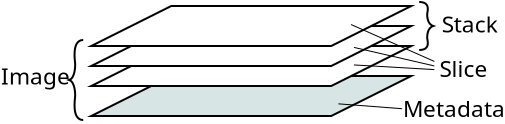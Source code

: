 <?xml version="1.0" encoding="UTF-8"?>
<dia:diagram xmlns:dia="http://www.lysator.liu.se/~alla/dia/">
  <dia:layer name="Background" visible="true" active="true">
    <dia:object type="Standard - Polygon" version="0" id="O0">
      <dia:attribute name="obj_pos">
        <dia:point val="16,7.5"/>
      </dia:attribute>
      <dia:attribute name="obj_bb">
        <dia:rectangle val="11.788,7.45;28.212,9.55"/>
      </dia:attribute>
      <dia:attribute name="poly_points">
        <dia:point val="16,7.5"/>
        <dia:point val="28,7.5"/>
        <dia:point val="24,9.5"/>
        <dia:point val="12,9.5"/>
      </dia:attribute>
      <dia:attribute name="line_width">
        <dia:real val="0.1"/>
      </dia:attribute>
      <dia:attribute name="inner_color">
        <dia:color val="#d8e5e5"/>
      </dia:attribute>
      <dia:attribute name="show_background">
        <dia:boolean val="true"/>
      </dia:attribute>
    </dia:object>
    <dia:object type="Standard - Polygon" version="0" id="O1">
      <dia:attribute name="obj_pos">
        <dia:point val="16,6"/>
      </dia:attribute>
      <dia:attribute name="obj_bb">
        <dia:rectangle val="11.788,5.95;28.212,8.05"/>
      </dia:attribute>
      <dia:attribute name="poly_points">
        <dia:point val="16,6"/>
        <dia:point val="28,6"/>
        <dia:point val="24,8"/>
        <dia:point val="12,8"/>
      </dia:attribute>
      <dia:attribute name="show_background">
        <dia:boolean val="true"/>
      </dia:attribute>
    </dia:object>
    <dia:object type="Standard - Polygon" version="0" id="O2">
      <dia:attribute name="obj_pos">
        <dia:point val="16,5"/>
      </dia:attribute>
      <dia:attribute name="obj_bb">
        <dia:rectangle val="11.788,4.95;28.212,7.05"/>
      </dia:attribute>
      <dia:attribute name="poly_points">
        <dia:point val="16,5"/>
        <dia:point val="28,5"/>
        <dia:point val="24,7"/>
        <dia:point val="12,7"/>
      </dia:attribute>
      <dia:attribute name="show_background">
        <dia:boolean val="true"/>
      </dia:attribute>
    </dia:object>
    <dia:object type="Standard - Polygon" version="0" id="O3">
      <dia:attribute name="obj_pos">
        <dia:point val="16,4"/>
      </dia:attribute>
      <dia:attribute name="obj_bb">
        <dia:rectangle val="11.788,3.95;28.212,6.05"/>
      </dia:attribute>
      <dia:attribute name="poly_points">
        <dia:point val="16,4"/>
        <dia:point val="28,4"/>
        <dia:point val="24,6"/>
        <dia:point val="12,6"/>
      </dia:attribute>
      <dia:attribute name="show_background">
        <dia:boolean val="true"/>
      </dia:attribute>
    </dia:object>
    <dia:object type="Standard - BezierLine" version="0" id="O4">
      <dia:attribute name="obj_pos">
        <dia:point val="11.6,5.7"/>
      </dia:attribute>
      <dia:attribute name="obj_bb">
        <dia:rectangle val="10.742,5.65;11.65,9.75"/>
      </dia:attribute>
      <dia:attribute name="bez_points">
        <dia:point val="11.6,5.7"/>
        <dia:point val="11,5.7"/>
        <dia:point val="11.2,6.8"/>
        <dia:point val="11.2,6.9"/>
        <dia:point val="11.2,7"/>
        <dia:point val="11.2,7.6"/>
        <dia:point val="10.9,7.7"/>
        <dia:point val="11.2,7.8"/>
        <dia:point val="11.2,8.4"/>
        <dia:point val="11.2,8.5"/>
        <dia:point val="11.2,8.6"/>
        <dia:point val="11,9.7"/>
        <dia:point val="11.6,9.7"/>
      </dia:attribute>
      <dia:attribute name="corner_types">
        <dia:enum val="0"/>
        <dia:enum val="0"/>
        <dia:enum val="2"/>
        <dia:enum val="0"/>
        <dia:enum val="0"/>
      </dia:attribute>
    </dia:object>
    <dia:object type="Standard - BezierLine" version="0" id="O5">
      <dia:attribute name="obj_pos">
        <dia:point val="28.4,3.8"/>
      </dia:attribute>
      <dia:attribute name="obj_bb">
        <dia:rectangle val="28.35,3.75;29.258,6.25"/>
      </dia:attribute>
      <dia:attribute name="bez_points">
        <dia:point val="28.4,3.8"/>
        <dia:point val="29,3.8"/>
        <dia:point val="28.8,4.3"/>
        <dia:point val="28.8,4.4"/>
        <dia:point val="28.8,4.5"/>
        <dia:point val="28.8,4.9"/>
        <dia:point val="29.1,5"/>
        <dia:point val="28.8,5.1"/>
        <dia:point val="28.8,5.5"/>
        <dia:point val="28.8,5.6"/>
        <dia:point val="28.8,5.7"/>
        <dia:point val="29,6.2"/>
        <dia:point val="28.4,6.2"/>
      </dia:attribute>
      <dia:attribute name="corner_types">
        <dia:enum val="0"/>
        <dia:enum val="0"/>
        <dia:enum val="2"/>
        <dia:enum val="0"/>
        <dia:enum val="0"/>
      </dia:attribute>
    </dia:object>
    <dia:object type="Standard - Text" version="1" id="O6">
      <dia:attribute name="obj_pos">
        <dia:point val="7.491,7.928"/>
      </dia:attribute>
      <dia:attribute name="obj_bb">
        <dia:rectangle val="7.491,6.868;10.471,8.236"/>
      </dia:attribute>
      <dia:attribute name="text">
        <dia:composite type="text">
          <dia:attribute name="string">
            <dia:string>#Image#</dia:string>
          </dia:attribute>
          <dia:attribute name="font">
            <dia:font family="CM Roman" style="0" name="Courier"/>
          </dia:attribute>
          <dia:attribute name="height">
            <dia:real val="1.411"/>
          </dia:attribute>
          <dia:attribute name="pos">
            <dia:point val="7.491,7.928"/>
          </dia:attribute>
          <dia:attribute name="color">
            <dia:color val="#000000"/>
          </dia:attribute>
          <dia:attribute name="alignment">
            <dia:enum val="0"/>
          </dia:attribute>
        </dia:composite>
      </dia:attribute>
      <dia:attribute name="valign">
        <dia:enum val="3"/>
      </dia:attribute>
    </dia:object>
    <dia:object type="Standard - Text" version="1" id="O7">
      <dia:attribute name="obj_pos">
        <dia:point val="29.524,5.32"/>
      </dia:attribute>
      <dia:attribute name="obj_bb">
        <dia:rectangle val="29.524,4.26;32.255,5.628"/>
      </dia:attribute>
      <dia:attribute name="text">
        <dia:composite type="text">
          <dia:attribute name="string">
            <dia:string>#Stack#</dia:string>
          </dia:attribute>
          <dia:attribute name="font">
            <dia:font family="CM Roman" style="0" name="Courier"/>
          </dia:attribute>
          <dia:attribute name="height">
            <dia:real val="1.411"/>
          </dia:attribute>
          <dia:attribute name="pos">
            <dia:point val="29.524,5.32"/>
          </dia:attribute>
          <dia:attribute name="color">
            <dia:color val="#000000"/>
          </dia:attribute>
          <dia:attribute name="alignment">
            <dia:enum val="0"/>
          </dia:attribute>
        </dia:composite>
      </dia:attribute>
      <dia:attribute name="valign">
        <dia:enum val="3"/>
      </dia:attribute>
    </dia:object>
    <dia:object type="Standard - Line" version="0" id="O8">
      <dia:attribute name="obj_pos">
        <dia:point val="29.169,6.777"/>
      </dia:attribute>
      <dia:attribute name="obj_bb">
        <dia:rectangle val="24.96,4.895;29.203,6.81"/>
      </dia:attribute>
      <dia:attribute name="conn_endpoints">
        <dia:point val="29.169,6.777"/>
        <dia:point val="24.993,4.928"/>
      </dia:attribute>
      <dia:attribute name="numcp">
        <dia:int val="1"/>
      </dia:attribute>
      <dia:attribute name="line_width">
        <dia:real val="0.05"/>
      </dia:attribute>
      <dia:connections>
        <dia:connection handle="0" to="O13" connection="8"/>
      </dia:connections>
    </dia:object>
    <dia:object type="Standard - Line" version="0" id="O9">
      <dia:attribute name="obj_pos">
        <dia:point val="29.169,7.0"/>
      </dia:attribute>
      <dia:attribute name="obj_bb">
        <dia:rectangle val="25.109,6.041;29.199,7.03"/>
      </dia:attribute>
      <dia:attribute name="conn_endpoints">
        <dia:point val="29.169,7.0"/>
        <dia:point val="25.139,6.071"/>
      </dia:attribute>
      <dia:attribute name="numcp">
        <dia:int val="1"/>
      </dia:attribute>
      <dia:attribute name="line_width">
        <dia:real val="0.05"/>
      </dia:attribute>
      <dia:connections>
        <dia:connection handle="0" to="O13" connection="8"/>
      </dia:connections>
    </dia:object>
    <dia:object type="Standard - Line" version="0" id="O10">
      <dia:attribute name="obj_pos">
        <dia:point val="29.169,7.181"/>
      </dia:attribute>
      <dia:attribute name="obj_bb">
        <dia:rectangle val="25.112,6.92;29.195,7.207"/>
      </dia:attribute>
      <dia:attribute name="conn_endpoints">
        <dia:point val="29.169,7.181"/>
        <dia:point val="25.139,6.947"/>
      </dia:attribute>
      <dia:attribute name="numcp">
        <dia:int val="1"/>
      </dia:attribute>
      <dia:attribute name="line_width">
        <dia:real val="0.05"/>
      </dia:attribute>
      <dia:connections>
        <dia:connection handle="0" to="O13" connection="8"/>
      </dia:connections>
    </dia:object>
    <dia:object type="Standard - Text" version="1" id="O11">
      <dia:attribute name="obj_pos">
        <dia:point val="27.593,9.544"/>
      </dia:attribute>
      <dia:attribute name="obj_bb">
        <dia:rectangle val="27.593,8.484;32.333,9.851"/>
      </dia:attribute>
      <dia:attribute name="text">
        <dia:composite type="text">
          <dia:attribute name="string">
            <dia:string>#Metadata#</dia:string>
          </dia:attribute>
          <dia:attribute name="font">
            <dia:font family="CM Roman" style="0" name="Courier"/>
          </dia:attribute>
          <dia:attribute name="height">
            <dia:real val="1.411"/>
          </dia:attribute>
          <dia:attribute name="pos">
            <dia:point val="27.593,9.544"/>
          </dia:attribute>
          <dia:attribute name="color">
            <dia:color val="#000000"/>
          </dia:attribute>
          <dia:attribute name="alignment">
            <dia:enum val="0"/>
          </dia:attribute>
        </dia:composite>
      </dia:attribute>
      <dia:attribute name="valign">
        <dia:enum val="3"/>
      </dia:attribute>
    </dia:object>
    <dia:object type="Standard - Line" version="0" id="O12">
      <dia:attribute name="obj_pos">
        <dia:point val="27.547,9.136"/>
      </dia:attribute>
      <dia:attribute name="obj_bb">
        <dia:rectangle val="24.334,8.866;27.573,9.162"/>
      </dia:attribute>
      <dia:attribute name="conn_endpoints">
        <dia:point val="27.547,9.136"/>
        <dia:point val="24.36,8.892"/>
      </dia:attribute>
      <dia:attribute name="numcp">
        <dia:int val="1"/>
      </dia:attribute>
      <dia:attribute name="line_width">
        <dia:real val="0.05"/>
      </dia:attribute>
    </dia:object>
    <dia:object type="Standard - Box" version="0" id="O13">
      <dia:attribute name="obj_pos">
        <dia:point val="29.219,6.719"/>
      </dia:attribute>
      <dia:attribute name="obj_bb">
        <dia:rectangle val="29.169,6.669;31.269,7.815"/>
      </dia:attribute>
      <dia:attribute name="elem_corner">
        <dia:point val="29.219,6.719"/>
      </dia:attribute>
      <dia:attribute name="elem_width">
        <dia:real val="2"/>
      </dia:attribute>
      <dia:attribute name="elem_height">
        <dia:real val="1.046"/>
      </dia:attribute>
      <dia:attribute name="border_width">
        <dia:real val="0.1"/>
      </dia:attribute>
      <dia:attribute name="border_color">
        <dia:color val="#ffffff"/>
      </dia:attribute>
      <dia:attribute name="show_background">
        <dia:boolean val="false"/>
      </dia:attribute>
    </dia:object>
    <dia:object type="Standard - Text" version="1" id="O14">
      <dia:attribute name="obj_pos">
        <dia:point val="29.413,7.546"/>
      </dia:attribute>
      <dia:attribute name="obj_bb">
        <dia:rectangle val="29.413,6.486;31.676,7.853"/>
      </dia:attribute>
      <dia:attribute name="text">
        <dia:composite type="text">
          <dia:attribute name="string">
            <dia:string>#Slice#</dia:string>
          </dia:attribute>
          <dia:attribute name="font">
            <dia:font family="CM Roman" style="0" name="Courier"/>
          </dia:attribute>
          <dia:attribute name="height">
            <dia:real val="1.411"/>
          </dia:attribute>
          <dia:attribute name="pos">
            <dia:point val="29.413,7.546"/>
          </dia:attribute>
          <dia:attribute name="color">
            <dia:color val="#000000"/>
          </dia:attribute>
          <dia:attribute name="alignment">
            <dia:enum val="0"/>
          </dia:attribute>
        </dia:composite>
      </dia:attribute>
      <dia:attribute name="valign">
        <dia:enum val="3"/>
      </dia:attribute>
    </dia:object>
  </dia:layer>
</dia:diagram>
